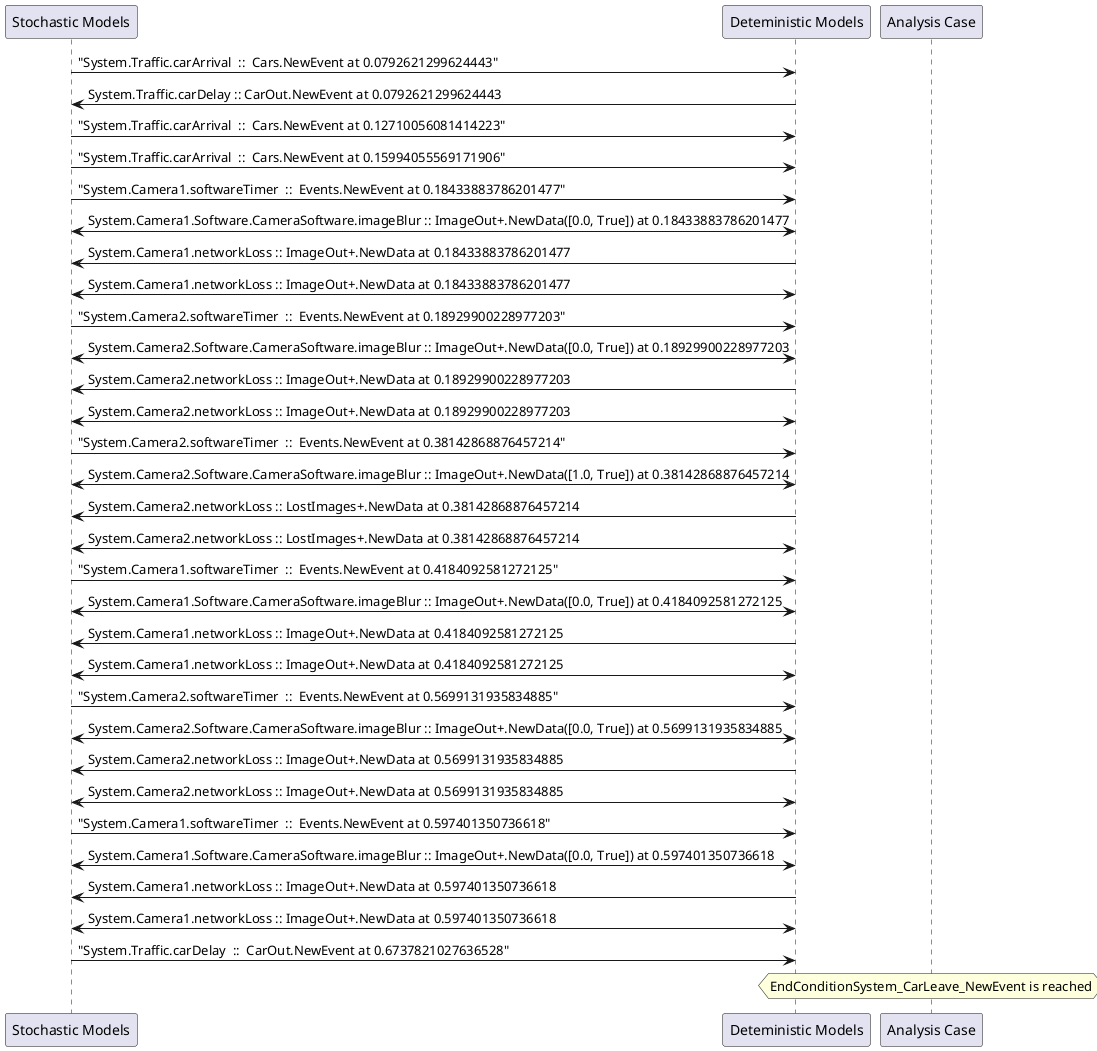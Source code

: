 
	@startuml
	participant "Stochastic Models" as stochmodel
	participant "Deteministic Models" as detmodel
	participant "Analysis Case" as analysis
	{25499_stop} stochmodel -> detmodel : "System.Traffic.carArrival  ::  Cars.NewEvent at 0.0792621299624443"
{25511_start} detmodel -> stochmodel : System.Traffic.carDelay :: CarOut.NewEvent at 0.0792621299624443
{25500_stop} stochmodel -> detmodel : "System.Traffic.carArrival  ::  Cars.NewEvent at 0.12710056081414223"
{25501_stop} stochmodel -> detmodel : "System.Traffic.carArrival  ::  Cars.NewEvent at 0.15994055569171906"
{25468_stop} stochmodel -> detmodel : "System.Camera1.softwareTimer  ::  Events.NewEvent at 0.18433883786201477"
detmodel <-> stochmodel : System.Camera1.Software.CameraSoftware.imageBlur :: ImageOut+.NewData([0.0, True]) at 0.18433883786201477
detmodel -> stochmodel : System.Camera1.networkLoss :: ImageOut+.NewData at 0.18433883786201477
detmodel <-> stochmodel : System.Camera1.networkLoss :: ImageOut+.NewData at 0.18433883786201477
{25483_stop} stochmodel -> detmodel : "System.Camera2.softwareTimer  ::  Events.NewEvent at 0.18929900228977203"
detmodel <-> stochmodel : System.Camera2.Software.CameraSoftware.imageBlur :: ImageOut+.NewData([0.0, True]) at 0.18929900228977203
detmodel -> stochmodel : System.Camera2.networkLoss :: ImageOut+.NewData at 0.18929900228977203
detmodel <-> stochmodel : System.Camera2.networkLoss :: ImageOut+.NewData at 0.18929900228977203
{25484_stop} stochmodel -> detmodel : "System.Camera2.softwareTimer  ::  Events.NewEvent at 0.38142868876457214"
detmodel <-> stochmodel : System.Camera2.Software.CameraSoftware.imageBlur :: ImageOut+.NewData([1.0, True]) at 0.38142868876457214
detmodel -> stochmodel : System.Camera2.networkLoss :: LostImages+.NewData at 0.38142868876457214
detmodel <-> stochmodel : System.Camera2.networkLoss :: LostImages+.NewData at 0.38142868876457214
{25469_stop} stochmodel -> detmodel : "System.Camera1.softwareTimer  ::  Events.NewEvent at 0.4184092581272125"
detmodel <-> stochmodel : System.Camera1.Software.CameraSoftware.imageBlur :: ImageOut+.NewData([0.0, True]) at 0.4184092581272125
detmodel -> stochmodel : System.Camera1.networkLoss :: ImageOut+.NewData at 0.4184092581272125
detmodel <-> stochmodel : System.Camera1.networkLoss :: ImageOut+.NewData at 0.4184092581272125
{25485_stop} stochmodel -> detmodel : "System.Camera2.softwareTimer  ::  Events.NewEvent at 0.5699131935834885"
detmodel <-> stochmodel : System.Camera2.Software.CameraSoftware.imageBlur :: ImageOut+.NewData([0.0, True]) at 0.5699131935834885
detmodel -> stochmodel : System.Camera2.networkLoss :: ImageOut+.NewData at 0.5699131935834885
detmodel <-> stochmodel : System.Camera2.networkLoss :: ImageOut+.NewData at 0.5699131935834885
{25470_stop} stochmodel -> detmodel : "System.Camera1.softwareTimer  ::  Events.NewEvent at 0.597401350736618"
detmodel <-> stochmodel : System.Camera1.Software.CameraSoftware.imageBlur :: ImageOut+.NewData([0.0, True]) at 0.597401350736618
detmodel -> stochmodel : System.Camera1.networkLoss :: ImageOut+.NewData at 0.597401350736618
detmodel <-> stochmodel : System.Camera1.networkLoss :: ImageOut+.NewData at 0.597401350736618
{25511_stop} stochmodel -> detmodel : "System.Traffic.carDelay  ::  CarOut.NewEvent at 0.6737821027636528"
{25511_start} <-> {25511_stop} : delay
hnote over analysis 
EndConditionSystem_CarLeave_NewEvent is reached
endnote
@enduml